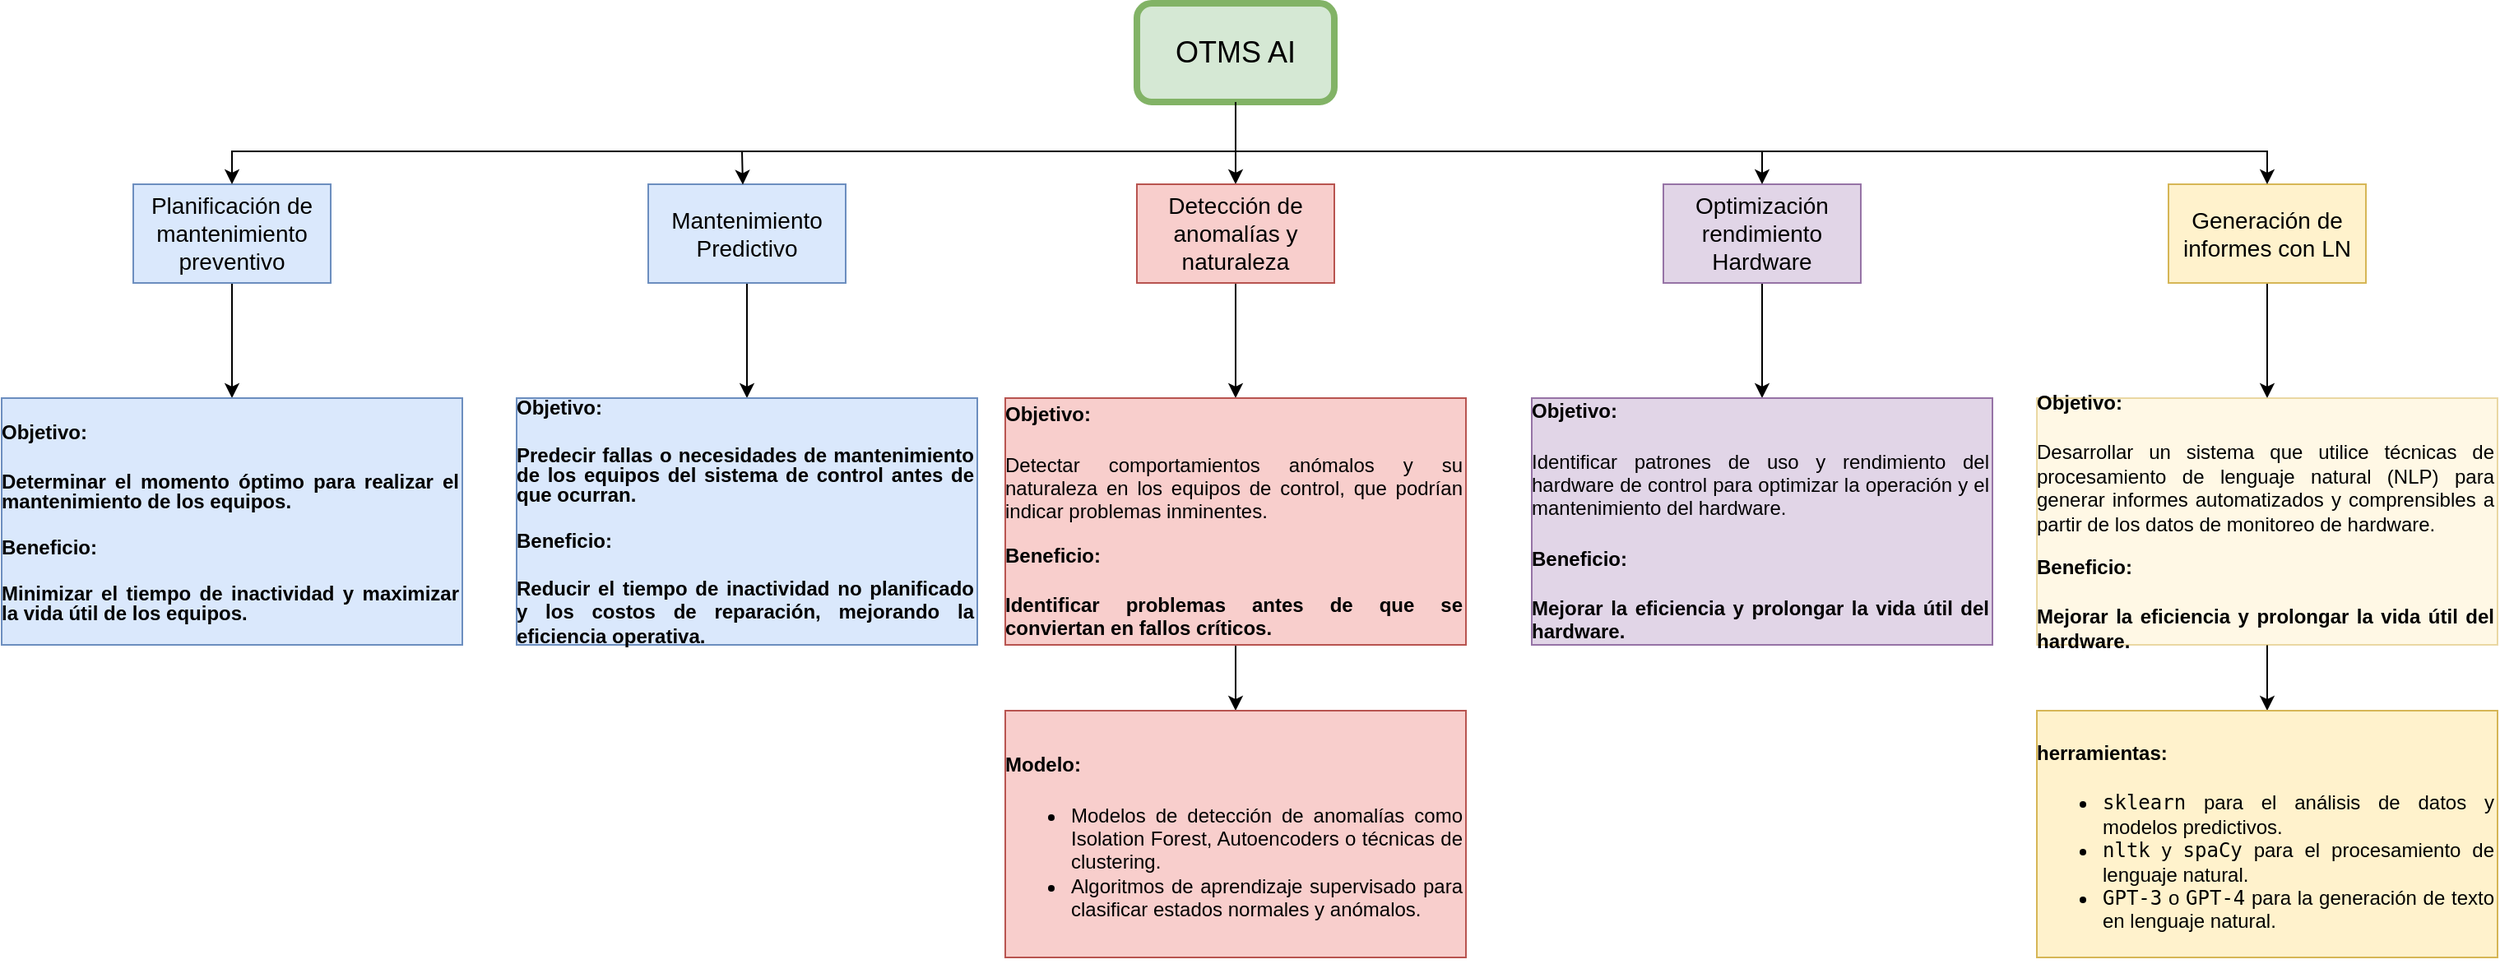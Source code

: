 <mxfile version="24.6.2" type="github">
  <diagram name="Página-1" id="28DYMGYW-lTGbGgKYK9i">
    <mxGraphModel dx="2067" dy="653" grid="1" gridSize="10" guides="1" tooltips="1" connect="1" arrows="1" fold="1" page="1" pageScale="1" pageWidth="827" pageHeight="1169" math="0" shadow="0">
      <root>
        <mxCell id="0" />
        <mxCell id="1" parent="0" />
        <mxCell id="Kg6lwI2vOc3HsI6Ho88o-5" value="" style="edgeStyle=orthogonalEdgeStyle;rounded=0;orthogonalLoop=1;jettySize=auto;html=1;" edge="1" parent="1" source="Kg6lwI2vOc3HsI6Ho88o-1" target="Kg6lwI2vOc3HsI6Ho88o-4">
          <mxGeometry relative="1" as="geometry" />
        </mxCell>
        <mxCell id="Kg6lwI2vOc3HsI6Ho88o-1" value="OTMS AI" style="rounded=1;whiteSpace=wrap;html=1;fillColor=#d5e8d4;strokeColor=#82b366;strokeWidth=4;fontSize=18;" vertex="1" parent="1">
          <mxGeometry x="-60" y="60" width="120" height="60" as="geometry" />
        </mxCell>
        <mxCell id="Kg6lwI2vOc3HsI6Ho88o-32" value="" style="edgeStyle=elbowEdgeStyle;rounded=0;orthogonalLoop=1;jettySize=auto;elbow=vertical;html=1;" edge="1" parent="1" source="Kg6lwI2vOc3HsI6Ho88o-2" target="Kg6lwI2vOc3HsI6Ho88o-29">
          <mxGeometry relative="1" as="geometry" />
        </mxCell>
        <mxCell id="Kg6lwI2vOc3HsI6Ho88o-2" value="Mantenimiento Predictivo" style="rounded=0;whiteSpace=wrap;html=1;fontSize=14;fillColor=#dae8fc;strokeColor=#6c8ebf;" vertex="1" parent="1">
          <mxGeometry x="-357" y="170" width="120" height="60" as="geometry" />
        </mxCell>
        <mxCell id="Kg6lwI2vOc3HsI6Ho88o-27" value="" style="edgeStyle=elbowEdgeStyle;rounded=0;orthogonalLoop=1;jettySize=auto;elbow=vertical;html=1;" edge="1" parent="1" source="Kg6lwI2vOc3HsI6Ho88o-3" target="Kg6lwI2vOc3HsI6Ho88o-20">
          <mxGeometry relative="1" as="geometry" />
        </mxCell>
        <mxCell id="Kg6lwI2vOc3HsI6Ho88o-3" value="Optimización rendimiento Hardware" style="rounded=0;whiteSpace=wrap;html=1;fontSize=14;fillColor=#e1d5e7;strokeColor=#9673a6;" vertex="1" parent="1">
          <mxGeometry x="260" y="170" width="120" height="60" as="geometry" />
        </mxCell>
        <mxCell id="Kg6lwI2vOc3HsI6Ho88o-26" value="" style="edgeStyle=elbowEdgeStyle;rounded=0;orthogonalLoop=1;jettySize=auto;elbow=vertical;html=1;" edge="1" parent="1" source="Kg6lwI2vOc3HsI6Ho88o-4" target="Kg6lwI2vOc3HsI6Ho88o-21">
          <mxGeometry relative="1" as="geometry" />
        </mxCell>
        <mxCell id="Kg6lwI2vOc3HsI6Ho88o-4" value="Detección de anomalías y naturaleza" style="rounded=0;whiteSpace=wrap;html=1;fontSize=14;fillColor=#f8cecc;strokeColor=#b85450;" vertex="1" parent="1">
          <mxGeometry x="-60" y="170" width="120" height="60" as="geometry" />
        </mxCell>
        <mxCell id="Kg6lwI2vOc3HsI6Ho88o-9" value="" style="endArrow=classic;html=1;rounded=0;exitX=0.5;exitY=1;exitDx=0;exitDy=0;entryX=0.479;entryY=0.005;entryDx=0;entryDy=0;entryPerimeter=0;" edge="1" parent="1" target="Kg6lwI2vOc3HsI6Ho88o-2">
          <mxGeometry width="50" height="50" relative="1" as="geometry">
            <mxPoint y="120" as="sourcePoint" />
            <mxPoint x="-298" y="170" as="targetPoint" />
            <Array as="points">
              <mxPoint y="150" />
              <mxPoint x="-300" y="150" />
            </Array>
          </mxGeometry>
        </mxCell>
        <mxCell id="Kg6lwI2vOc3HsI6Ho88o-11" value="" style="edgeStyle=none;orthogonalLoop=1;jettySize=auto;html=1;rounded=0;entryX=0.5;entryY=0;entryDx=0;entryDy=0;" edge="1" parent="1" target="Kg6lwI2vOc3HsI6Ho88o-3">
          <mxGeometry width="80" relative="1" as="geometry">
            <mxPoint y="120" as="sourcePoint" />
            <mxPoint x="30" y="160" as="targetPoint" />
            <Array as="points">
              <mxPoint y="150" />
              <mxPoint x="320" y="150" />
            </Array>
          </mxGeometry>
        </mxCell>
        <mxCell id="Kg6lwI2vOc3HsI6Ho88o-24" value="" style="edgeStyle=elbowEdgeStyle;rounded=0;orthogonalLoop=1;jettySize=auto;elbow=vertical;html=1;" edge="1" parent="1" source="Kg6lwI2vOc3HsI6Ho88o-12" target="Kg6lwI2vOc3HsI6Ho88o-14">
          <mxGeometry relative="1" as="geometry" />
        </mxCell>
        <mxCell id="Kg6lwI2vOc3HsI6Ho88o-12" value="Planificación de mantenimiento preventivo" style="rounded=0;whiteSpace=wrap;html=1;fontSize=14;fillColor=#dae8fc;strokeColor=#6c8ebf;" vertex="1" parent="1">
          <mxGeometry x="-670" y="170" width="120" height="60" as="geometry" />
        </mxCell>
        <mxCell id="Kg6lwI2vOc3HsI6Ho88o-14" value="&lt;h4 style=&quot;text-align: justify;&quot;&gt;Objetivo:&lt;/h4&gt;&lt;h4 style=&quot;text-align: justify; line-height: 100%;&quot;&gt;Determinar el momento óptimo para realizar el mantenimiento de los equipos.&amp;nbsp;&lt;/h4&gt;&lt;h4 style=&quot;text-align: justify; line-height: 100%;&quot;&gt;Beneficio:&lt;/h4&gt;&lt;h4 style=&quot;text-align: justify; line-height: 12px;&quot;&gt;Minimizar el tiempo de inactividad y maximizar la vida útil de los equipos.&lt;/h4&gt;" style="rounded=0;whiteSpace=wrap;html=1;fontSize=12;fillColor=#dae8fc;strokeColor=#6c8ebf;align=right;verticalAlign=middle;" vertex="1" parent="1">
          <mxGeometry x="-750" y="300" width="280" height="150" as="geometry" />
        </mxCell>
        <mxCell id="Kg6lwI2vOc3HsI6Ho88o-15" value="" style="edgeStyle=elbowEdgeStyle;orthogonalLoop=1;jettySize=auto;html=1;rounded=0;elbow=vertical;entryX=0.5;entryY=0;entryDx=0;entryDy=0;" edge="1" parent="1" target="Kg6lwI2vOc3HsI6Ho88o-12">
          <mxGeometry width="80" relative="1" as="geometry">
            <mxPoint x="-300" y="150" as="sourcePoint" />
            <mxPoint x="-450" y="130" as="targetPoint" />
            <Array as="points">
              <mxPoint x="-470" y="150" />
            </Array>
          </mxGeometry>
        </mxCell>
        <mxCell id="Kg6lwI2vOc3HsI6Ho88o-28" value="" style="edgeStyle=elbowEdgeStyle;rounded=0;orthogonalLoop=1;jettySize=auto;elbow=vertical;html=1;" edge="1" parent="1" source="Kg6lwI2vOc3HsI6Ho88o-16" target="Kg6lwI2vOc3HsI6Ho88o-22">
          <mxGeometry relative="1" as="geometry" />
        </mxCell>
        <mxCell id="Kg6lwI2vOc3HsI6Ho88o-16" value="Generación de informes con LN" style="rounded=0;whiteSpace=wrap;html=1;fontSize=14;fillColor=#fff2cc;strokeColor=#d6b656;" vertex="1" parent="1">
          <mxGeometry x="567" y="170" width="120" height="60" as="geometry" />
        </mxCell>
        <mxCell id="Kg6lwI2vOc3HsI6Ho88o-17" value="" style="edgeStyle=elbowEdgeStyle;orthogonalLoop=1;jettySize=auto;html=1;rounded=0;elbow=vertical;entryX=0.5;entryY=0;entryDx=0;entryDy=0;" edge="1" parent="1" target="Kg6lwI2vOc3HsI6Ho88o-16">
          <mxGeometry width="80" relative="1" as="geometry">
            <mxPoint x="320" y="150" as="sourcePoint" />
            <mxPoint x="630" y="170" as="targetPoint" />
            <Array as="points">
              <mxPoint x="490" y="150" />
            </Array>
          </mxGeometry>
        </mxCell>
        <mxCell id="Kg6lwI2vOc3HsI6Ho88o-20" value="&lt;h4 style=&quot;text-align: justify;&quot;&gt;Objetivo:&lt;/h4&gt;&lt;p style=&quot;text-align: justify;&quot;&gt;Identificar patrones de uso y rendimiento del hardware de control para optimizar la operación y el mantenimiento del hardware.&lt;/p&gt;&lt;h4 style=&quot;text-align: justify;&quot;&gt;Beneficio:&lt;/h4&gt;&lt;h4 style=&quot;text-align: justify;&quot;&gt;Mejorar la eficiencia y prolongar la vida útil del hardware.&lt;/h4&gt;" style="rounded=0;whiteSpace=wrap;html=1;fontSize=12;fillColor=#e1d5e7;strokeColor=#9673a6;align=right;verticalAlign=middle;" vertex="1" parent="1">
          <mxGeometry x="180" y="300" width="280" height="150" as="geometry" />
        </mxCell>
        <mxCell id="Kg6lwI2vOc3HsI6Ho88o-34" value="" style="edgeStyle=elbowEdgeStyle;rounded=0;orthogonalLoop=1;jettySize=auto;elbow=vertical;html=1;" edge="1" parent="1" source="Kg6lwI2vOc3HsI6Ho88o-21" target="Kg6lwI2vOc3HsI6Ho88o-33">
          <mxGeometry relative="1" as="geometry" />
        </mxCell>
        <mxCell id="Kg6lwI2vOc3HsI6Ho88o-21" value="&lt;h4 style=&quot;text-align: justify;&quot;&gt;Objetivo:&lt;/h4&gt;&lt;p style=&quot;text-align: justify;&quot;&gt;&lt;span style=&quot;background-color: initial; text-align: right;&quot;&gt;Detectar comportamientos anómalos y su naturaleza en los equipos de control, que podrían indicar problemas inminentes.&lt;/span&gt;&lt;/p&gt;&lt;p style=&quot;text-align: justify;&quot;&gt;&lt;b&gt;&lt;span style=&quot;background-color: initial;&quot;&gt;Beneficio:&lt;/span&gt;&lt;br&gt;&lt;/b&gt;&lt;/p&gt;&lt;h4 style=&quot;text-align: justify;&quot;&gt;Identificar problemas antes de que se conviertan en fallos críticos.&lt;/h4&gt;" style="rounded=0;whiteSpace=wrap;html=1;fontSize=12;fillColor=#f8cecc;strokeColor=#b85450;align=right;verticalAlign=middle;" vertex="1" parent="1">
          <mxGeometry x="-140" y="300" width="280" height="150" as="geometry" />
        </mxCell>
        <mxCell id="Kg6lwI2vOc3HsI6Ho88o-36" value="" style="edgeStyle=elbowEdgeStyle;rounded=0;orthogonalLoop=1;jettySize=auto;elbow=vertical;html=1;" edge="1" parent="1" source="Kg6lwI2vOc3HsI6Ho88o-22" target="Kg6lwI2vOc3HsI6Ho88o-35">
          <mxGeometry relative="1" as="geometry" />
        </mxCell>
        <mxCell id="Kg6lwI2vOc3HsI6Ho88o-22" value="&lt;h4 style=&quot;text-align: justify;&quot;&gt;Objetivo:&lt;/h4&gt;&lt;p style=&quot;text-align: justify;&quot;&gt;&lt;span style=&quot;background-color: initial; text-align: right;&quot;&gt;Desarrollar un sistema que utilice técnicas de procesamiento de lenguaje natural (NLP) para generar informes automatizados y comprensibles a partir de los datos de monitoreo de hardware.&lt;/span&gt;&lt;/p&gt;&lt;p style=&quot;text-align: justify;&quot;&gt;&lt;span style=&quot;background-color: initial;&quot;&gt;&lt;b&gt;Beneficio:&lt;/b&gt;&lt;/span&gt;&lt;br&gt;&lt;/p&gt;&lt;h4 style=&quot;text-align: justify;&quot;&gt;Mejorar la eficiencia y prolongar la vida útil del hardware.&lt;/h4&gt;" style="rounded=0;whiteSpace=wrap;html=1;fontSize=12;fillColor=#fff2cc;strokeColor=#d6b656;align=right;verticalAlign=middle;opacity=50;" vertex="1" parent="1">
          <mxGeometry x="487" y="300" width="280" height="150" as="geometry" />
        </mxCell>
        <mxCell id="Kg6lwI2vOc3HsI6Ho88o-29" value="&lt;h4 style=&quot;text-align: justify;&quot;&gt;Objetivo:&lt;/h4&gt;&lt;h4 style=&quot;text-align: justify; line-height: 100%;&quot;&gt;Predecir fallas o necesidades de mantenimiento de los equipos del sistema de control antes de que ocurran.&lt;/h4&gt;&lt;h4 style=&quot;text-align: justify; line-height: 100%;&quot;&gt;Beneficio:&lt;/h4&gt;&lt;h4 style=&quot;text-align: justify;&quot;&gt;Reducir el tiempo de inactividad no planificado y los costos de reparación, mejorando la eficiencia operativa.&lt;/h4&gt;" style="rounded=0;whiteSpace=wrap;html=1;fontSize=12;fillColor=#dae8fc;strokeColor=#6c8ebf;align=right;verticalAlign=middle;" vertex="1" parent="1">
          <mxGeometry x="-437" y="300" width="280" height="150" as="geometry" />
        </mxCell>
        <mxCell id="Kg6lwI2vOc3HsI6Ho88o-33" value="&lt;div style=&quot;text-align: justify;&quot;&gt;&lt;br&gt;&lt;/div&gt;&lt;h4 style=&quot;text-align: justify;&quot;&gt;Modelo:&lt;/h4&gt;&lt;ul&gt;&lt;li style=&quot;text-align: justify;&quot;&gt;Modelos de detección de anomalías como Isolation Forest, Autoencoders o técnicas de clustering.&lt;/li&gt;&lt;li style=&quot;text-align: justify;&quot;&gt;Algoritmos de aprendizaje supervisado para clasificar estados normales y anómalos.&lt;/li&gt;&lt;/ul&gt;&lt;div&gt;&lt;br/&gt;&lt;/div&gt;" style="rounded=0;whiteSpace=wrap;html=1;fontSize=12;fillColor=#f8cecc;strokeColor=#b85450;align=right;verticalAlign=middle;" vertex="1" parent="1">
          <mxGeometry x="-140" y="490" width="280" height="150" as="geometry" />
        </mxCell>
        <mxCell id="Kg6lwI2vOc3HsI6Ho88o-35" value="&lt;div style=&quot;text-align: justify;&quot;&gt;&lt;br&gt;&lt;/div&gt;&lt;h4 style=&quot;text-align: justify;&quot;&gt;herramientas:&lt;/h4&gt;&lt;ul&gt;&lt;li style=&quot;text-align: justify;&quot;&gt;&lt;code&gt;sklearn&lt;/code&gt; para el análisis de datos y modelos predictivos.&lt;/li&gt;&lt;li style=&quot;text-align: justify;&quot;&gt;&lt;code&gt;nltk&lt;/code&gt; y &lt;code&gt;spaCy&lt;/code&gt; para el procesamiento de lenguaje natural.&lt;/li&gt;&lt;li style=&quot;text-align: justify;&quot;&gt;&lt;code&gt;GPT-3&lt;/code&gt; o &lt;code&gt;GPT-4&lt;/code&gt; para la generación de texto en lenguaje natural.&lt;/li&gt;&lt;/ul&gt;&lt;div style=&quot;text-align: justify;&quot;&gt;&lt;br&gt;&lt;/div&gt;" style="rounded=0;whiteSpace=wrap;html=1;fontSize=12;fillColor=#fff2cc;strokeColor=#d6b656;align=right;verticalAlign=middle;" vertex="1" parent="1">
          <mxGeometry x="487" y="490" width="280" height="150" as="geometry" />
        </mxCell>
      </root>
    </mxGraphModel>
  </diagram>
</mxfile>
